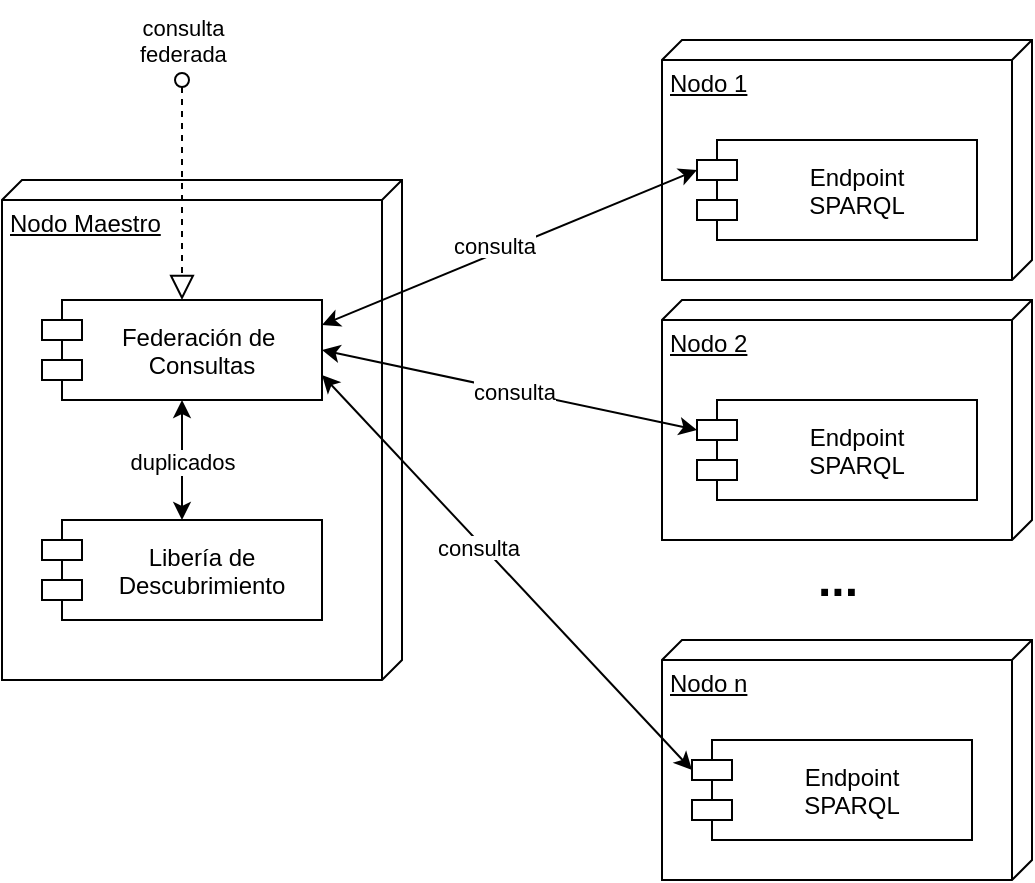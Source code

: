 <mxfile version="13.6.10" type="device"><diagram id="YKaXmcLzyaJeHF-sdNfY" name="Page-1"><mxGraphModel dx="2062" dy="1115" grid="1" gridSize="10" guides="1" tooltips="1" connect="1" arrows="1" fold="1" page="1" pageScale="1" pageWidth="827" pageHeight="1169" math="0" shadow="0"><root><mxCell id="0"/><mxCell id="1" parent="0"/><mxCell id="fAZHzQrhJc-C8qdKsStp-9" value="Nodo n&lt;br&gt;" style="verticalAlign=top;align=left;spacingTop=8;spacingLeft=2;spacingRight=12;shape=cube;size=10;direction=south;fontStyle=4;html=1;" parent="1" vertex="1"><mxGeometry x="510" y="640" width="185" height="120" as="geometry"/></mxCell><mxCell id="fAZHzQrhJc-C8qdKsStp-24" value="Nodo 1&lt;br&gt;" style="verticalAlign=top;align=left;spacingTop=8;spacingLeft=2;spacingRight=12;shape=cube;size=10;direction=south;fontStyle=4;html=1;" parent="1" vertex="1"><mxGeometry x="510" y="340" width="185" height="120" as="geometry"/></mxCell><mxCell id="fAZHzQrhJc-C8qdKsStp-26" value="Nodo 2" style="verticalAlign=top;align=left;spacingTop=8;spacingLeft=2;spacingRight=12;shape=cube;size=10;direction=south;fontStyle=4;html=1;" parent="1" vertex="1"><mxGeometry x="510" y="470" width="185" height="120" as="geometry"/></mxCell><mxCell id="fAZHzQrhJc-C8qdKsStp-20" value="Nodo Maestro" style="verticalAlign=top;align=left;spacingTop=8;spacingLeft=2;spacingRight=12;shape=cube;size=10;direction=south;fontStyle=4;html=1;" parent="1" vertex="1"><mxGeometry x="180" y="410" width="200" height="250" as="geometry"/></mxCell><mxCell id="fAZHzQrhJc-C8qdKsStp-1" value="Libería de &#10;Descubrimiento" style="shape=module;align=left;spacingLeft=20;align=center;verticalAlign=middle;" parent="1" vertex="1"><mxGeometry x="200" y="580" width="140" height="50" as="geometry"/></mxCell><mxCell id="fAZHzQrhJc-C8qdKsStp-3" value="Federación de &#10;Consultas" style="shape=module;align=left;spacingLeft=20;align=center;verticalAlign=middle;" parent="1" vertex="1"><mxGeometry x="200" y="470" width="140" height="50" as="geometry"/></mxCell><mxCell id="fAZHzQrhJc-C8qdKsStp-4" value="" style="startArrow=oval;startFill=0;startSize=7;endArrow=block;endFill=0;endSize=10;dashed=1;html=1;entryX=0.5;entryY=0;entryDx=0;entryDy=0;" parent="1" target="fAZHzQrhJc-C8qdKsStp-3" edge="1"><mxGeometry width="100" relative="1" as="geometry"><mxPoint x="270" y="360" as="sourcePoint"/><mxPoint x="320" y="230" as="targetPoint"/></mxGeometry></mxCell><mxCell id="fAZHzQrhJc-C8qdKsStp-5" value="duplicados" style="html=1;verticalAlign=bottom;endArrow=classic;exitX=0.5;exitY=1;exitDx=0;exitDy=0;entryX=0.5;entryY=0;entryDx=0;entryDy=0;startArrow=classic;startFill=1;endFill=1;" parent="1" source="fAZHzQrhJc-C8qdKsStp-3" target="fAZHzQrhJc-C8qdKsStp-1" edge="1"><mxGeometry x="0.333" width="80" relative="1" as="geometry"><mxPoint x="360" y="590" as="sourcePoint"/><mxPoint x="440" y="590" as="targetPoint"/><mxPoint as="offset"/></mxGeometry></mxCell><mxCell id="fAZHzQrhJc-C8qdKsStp-10" value="&lt;font style=&quot;font-size: 24px&quot;&gt;&lt;b&gt;...&lt;/b&gt;&lt;/font&gt;" style="text;html=1;strokeColor=none;fillColor=none;align=center;verticalAlign=middle;whiteSpace=wrap;rounded=0;" parent="1" vertex="1"><mxGeometry x="577.5" y="600" width="40" height="20" as="geometry"/></mxCell><mxCell id="fAZHzQrhJc-C8qdKsStp-11" value="" style="endArrow=classic;startArrow=classic;html=1;exitX=1;exitY=0.25;exitDx=0;exitDy=0;entryX=0;entryY=0;entryDx=0;entryDy=15;entryPerimeter=0;" parent="1" source="fAZHzQrhJc-C8qdKsStp-3" edge="1" target="fAZHzQrhJc-C8qdKsStp-25"><mxGeometry width="50" height="50" relative="1" as="geometry"><mxPoint x="390" y="590" as="sourcePoint"/><mxPoint x="510" y="449" as="targetPoint"/></mxGeometry></mxCell><mxCell id="fAZHzQrhJc-C8qdKsStp-12" value="" style="endArrow=classic;startArrow=classic;html=1;exitX=1;exitY=0.5;exitDx=0;exitDy=0;entryX=0;entryY=0;entryDx=0;entryDy=15;entryPerimeter=0;" parent="1" source="fAZHzQrhJc-C8qdKsStp-3" edge="1" target="fAZHzQrhJc-C8qdKsStp-27"><mxGeometry width="50" height="50" relative="1" as="geometry"><mxPoint x="350" y="505" as="sourcePoint"/><mxPoint x="510" y="509" as="targetPoint"/></mxGeometry></mxCell><mxCell id="fAZHzQrhJc-C8qdKsStp-13" value="" style="endArrow=classic;startArrow=classic;html=1;exitX=1;exitY=0.75;exitDx=0;exitDy=0;entryX=0;entryY=0;entryDx=0;entryDy=15;entryPerimeter=0;" parent="1" source="fAZHzQrhJc-C8qdKsStp-3" target="fAZHzQrhJc-C8qdKsStp-23" edge="1"><mxGeometry width="50" height="50" relative="1" as="geometry"><mxPoint x="350" y="505" as="sourcePoint"/><mxPoint x="520" y="475" as="targetPoint"/></mxGeometry></mxCell><mxCell id="fAZHzQrhJc-C8qdKsStp-17" value="&lt;span style=&quot;color: rgb(0 , 0 , 0) ; font-family: &amp;#34;helvetica&amp;#34; ; font-size: 11px ; font-style: normal ; font-weight: 400 ; letter-spacing: normal ; text-align: center ; text-indent: 0px ; text-transform: none ; word-spacing: 0px ; background-color: rgb(255 , 255 , 255) ; display: inline ; float: none&quot;&gt;consulta&lt;/span&gt;" style="text;whiteSpace=wrap;html=1;" parent="1" vertex="1"><mxGeometry x="404" y="429" width="80" height="30" as="geometry"/></mxCell><mxCell id="fAZHzQrhJc-C8qdKsStp-18" value="&lt;span style=&quot;color: rgb(0 , 0 , 0) ; font-family: &amp;#34;helvetica&amp;#34; ; font-size: 11px ; font-style: normal ; font-weight: 400 ; letter-spacing: normal ; text-align: center ; text-indent: 0px ; text-transform: none ; word-spacing: 0px ; background-color: rgb(255 , 255 , 255) ; display: inline ; float: none&quot;&gt;consulta&lt;/span&gt;" style="text;whiteSpace=wrap;html=1;" parent="1" vertex="1"><mxGeometry x="414" y="502" width="80" height="30" as="geometry"/></mxCell><mxCell id="fAZHzQrhJc-C8qdKsStp-19" value="&lt;span style=&quot;color: rgb(0 , 0 , 0) ; font-family: &amp;#34;helvetica&amp;#34; ; font-size: 11px ; font-style: normal ; font-weight: 400 ; letter-spacing: normal ; text-align: center ; text-indent: 0px ; text-transform: none ; word-spacing: 0px ; background-color: rgb(255 , 255 , 255) ; display: inline ; float: none&quot;&gt;consulta&lt;/span&gt;" style="text;whiteSpace=wrap;html=1;" parent="1" vertex="1"><mxGeometry x="396" y="580" width="80" height="30" as="geometry"/></mxCell><mxCell id="fAZHzQrhJc-C8qdKsStp-22" value="&lt;div style=&quot;text-align: center&quot;&gt;&lt;span style=&quot;background-color: rgb(255 , 255 , 255) ; font-family: &amp;#34;helvetica&amp;#34; ; font-size: 11px&quot;&gt;consulta&lt;/span&gt;&lt;/div&gt;&lt;span style=&quot;color: rgb(0 , 0 , 0) ; font-family: &amp;#34;helvetica&amp;#34; ; font-size: 11px ; font-style: normal ; font-weight: 400 ; letter-spacing: normal ; text-indent: 0px ; text-transform: none ; word-spacing: 0px ; background-color: rgb(255 , 255 , 255) ; display: inline ; float: none&quot;&gt;&lt;div style=&quot;text-align: center&quot;&gt;federada&lt;/div&gt;&lt;/span&gt;" style="text;whiteSpace=wrap;html=1;" parent="1" vertex="1"><mxGeometry x="247" y="320" width="43" height="30" as="geometry"/></mxCell><mxCell id="fAZHzQrhJc-C8qdKsStp-23" value="Endpoint&#10;SPARQL" style="shape=module;align=left;spacingLeft=20;align=center;verticalAlign=middle;" parent="1" vertex="1"><mxGeometry x="525" y="690" width="140" height="50" as="geometry"/></mxCell><mxCell id="fAZHzQrhJc-C8qdKsStp-25" value="Endpoint&#10;SPARQL" style="shape=module;align=left;spacingLeft=20;align=center;verticalAlign=middle;" parent="1" vertex="1"><mxGeometry x="527.5" y="390" width="140" height="50" as="geometry"/></mxCell><mxCell id="fAZHzQrhJc-C8qdKsStp-27" value="Endpoint&#10;SPARQL" style="shape=module;align=left;spacingLeft=20;align=center;verticalAlign=middle;" parent="1" vertex="1"><mxGeometry x="527.5" y="520" width="140" height="50" as="geometry"/></mxCell></root></mxGraphModel></diagram></mxfile>